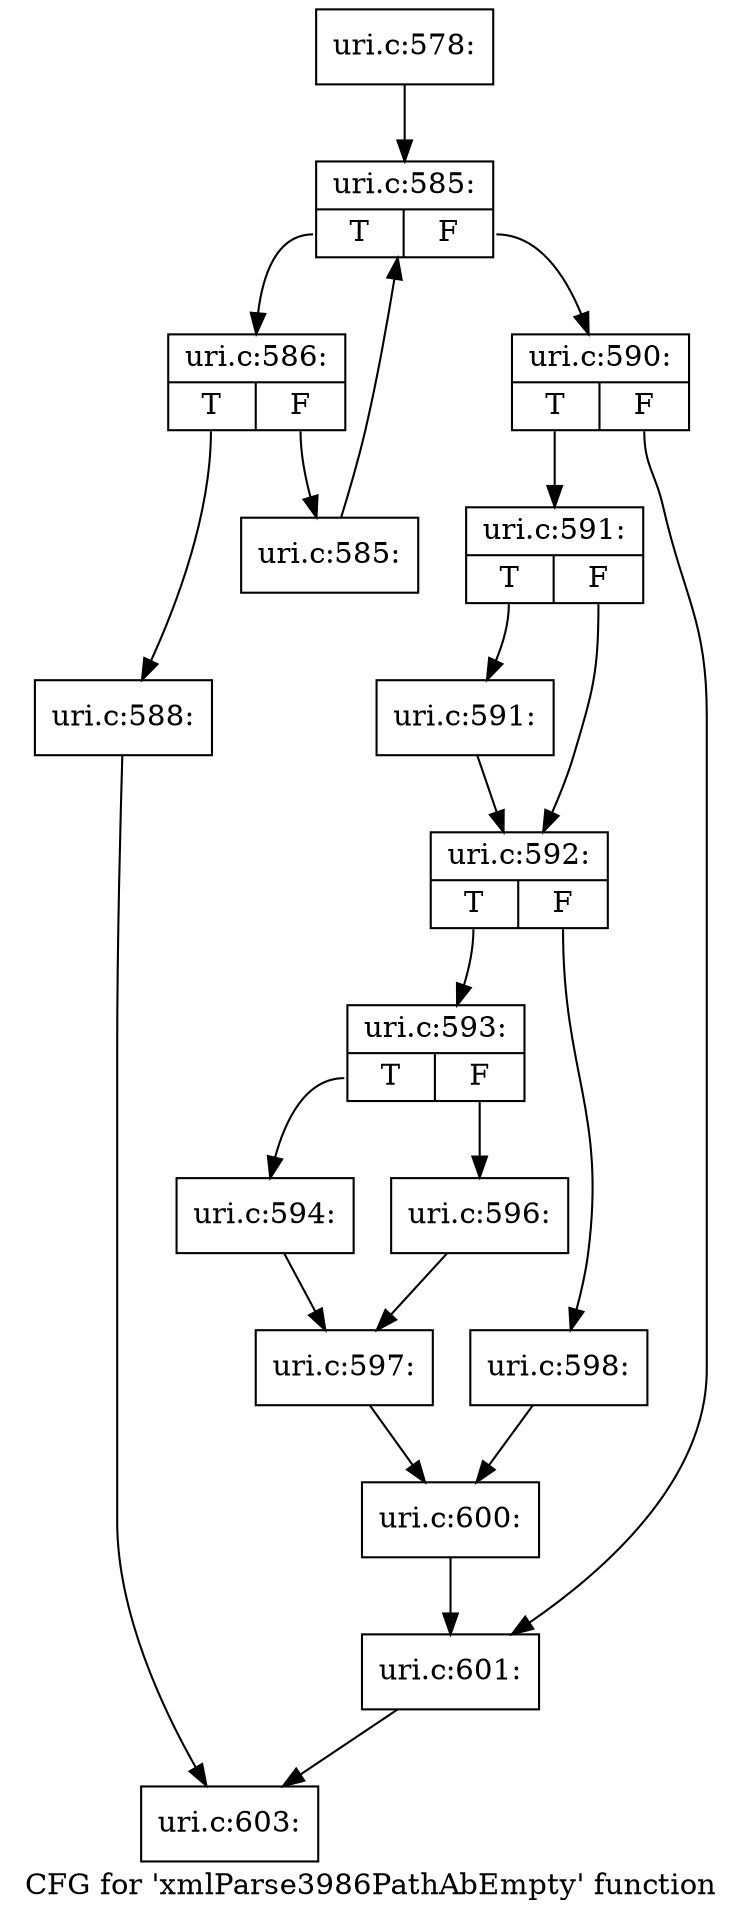 digraph "CFG for 'xmlParse3986PathAbEmpty' function" {
	label="CFG for 'xmlParse3986PathAbEmpty' function";

	Node0x4952e40 [shape=record,label="{uri.c:578:}"];
	Node0x4952e40 -> Node0x4953ea0;
	Node0x4953ea0 [shape=record,label="{uri.c:585:|{<s0>T|<s1>F}}"];
	Node0x4953ea0:s0 -> Node0x4954350;
	Node0x4953ea0:s1 -> Node0x49540c0;
	Node0x4954350 [shape=record,label="{uri.c:586:|{<s0>T|<s1>F}}"];
	Node0x4954350:s0 -> Node0x46095c0;
	Node0x4954350:s1 -> Node0x4955210;
	Node0x46095c0 [shape=record,label="{uri.c:588:}"];
	Node0x46095c0 -> Node0x49538f0;
	Node0x4955210 [shape=record,label="{uri.c:585:}"];
	Node0x4955210 -> Node0x4953ea0;
	Node0x49540c0 [shape=record,label="{uri.c:590:|{<s0>T|<s1>F}}"];
	Node0x49540c0:s0 -> Node0x49551c0;
	Node0x49540c0:s1 -> Node0x49555f0;
	Node0x49551c0 [shape=record,label="{uri.c:591:|{<s0>T|<s1>F}}"];
	Node0x49551c0:s0 -> Node0x4955900;
	Node0x49551c0:s1 -> Node0x4955950;
	Node0x4955900 [shape=record,label="{uri.c:591:}"];
	Node0x4955900 -> Node0x4955950;
	Node0x4955950 [shape=record,label="{uri.c:592:|{<s0>T|<s1>F}}"];
	Node0x4955950:s0 -> Node0x4956040;
	Node0x4955950:s1 -> Node0x49560e0;
	Node0x4956040 [shape=record,label="{uri.c:593:|{<s0>T|<s1>F}}"];
	Node0x4956040:s0 -> Node0x4956510;
	Node0x4956040:s1 -> Node0x49565b0;
	Node0x4956510 [shape=record,label="{uri.c:594:}"];
	Node0x4956510 -> Node0x4956560;
	Node0x49565b0 [shape=record,label="{uri.c:596:}"];
	Node0x49565b0 -> Node0x4956560;
	Node0x4956560 [shape=record,label="{uri.c:597:}"];
	Node0x4956560 -> Node0x4956090;
	Node0x49560e0 [shape=record,label="{uri.c:598:}"];
	Node0x49560e0 -> Node0x4956090;
	Node0x4956090 [shape=record,label="{uri.c:600:}"];
	Node0x4956090 -> Node0x49555f0;
	Node0x49555f0 [shape=record,label="{uri.c:601:}"];
	Node0x49555f0 -> Node0x49538f0;
	Node0x49538f0 [shape=record,label="{uri.c:603:}"];
}
